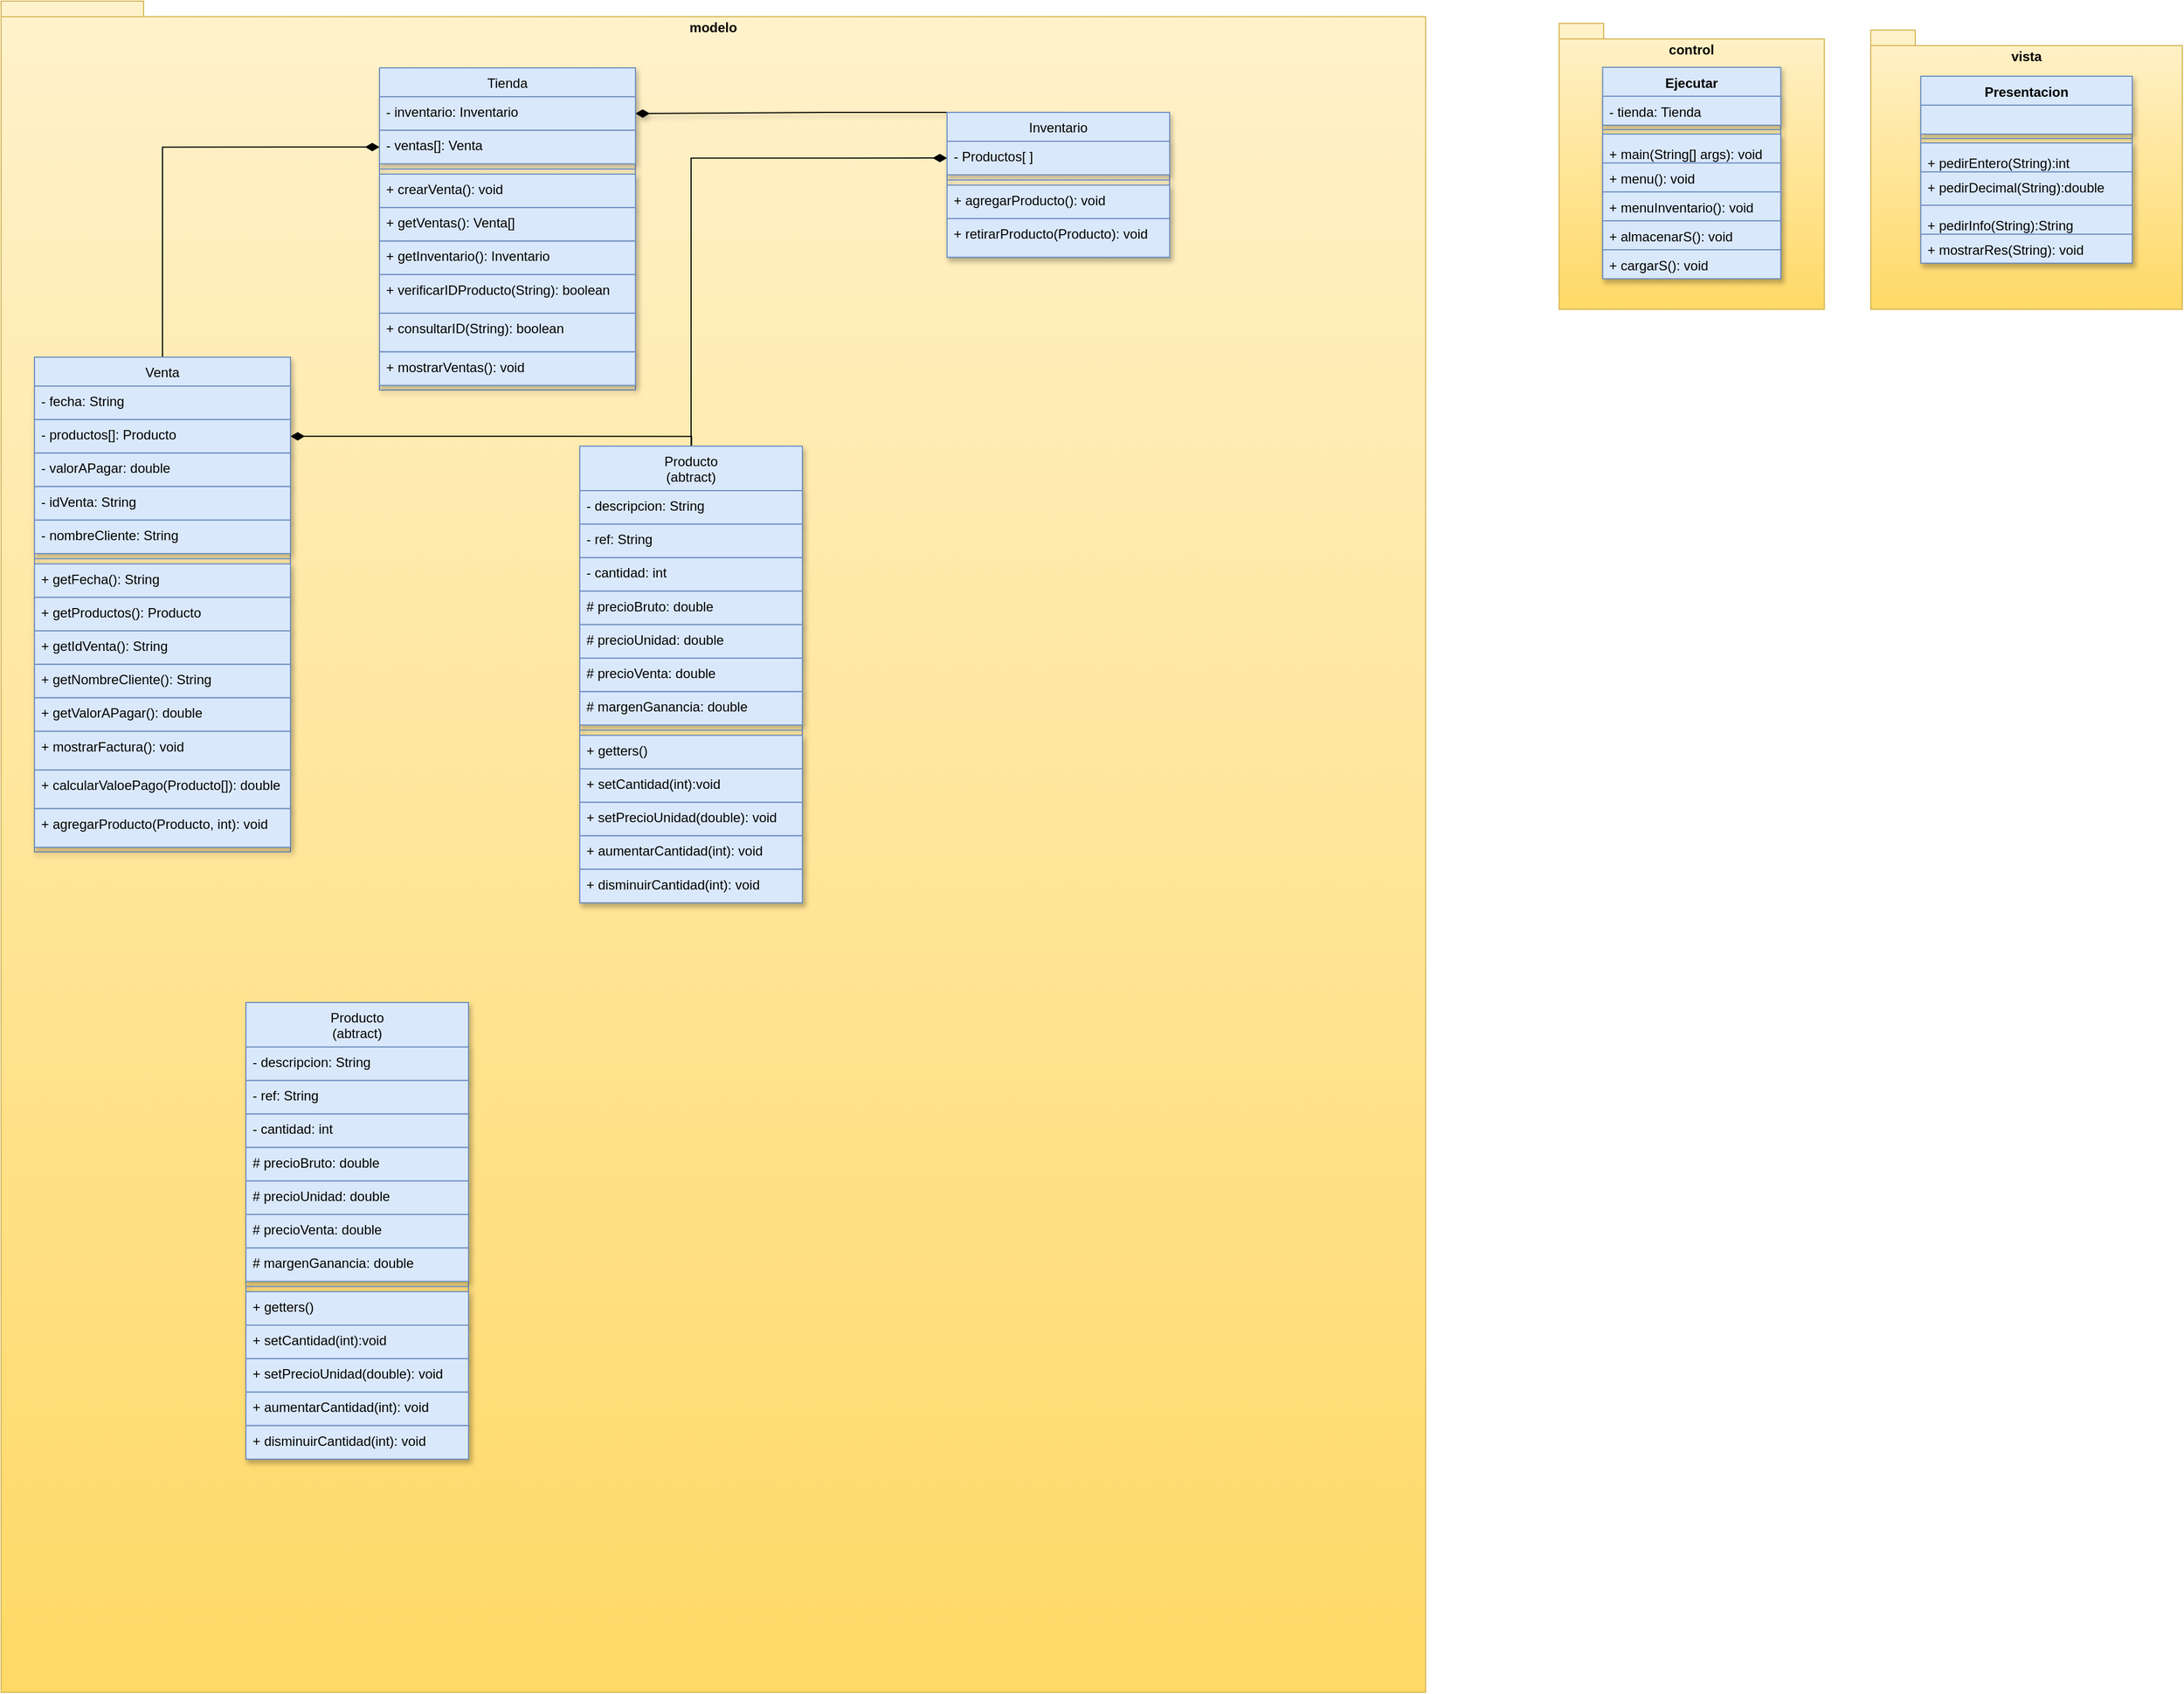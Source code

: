 <mxfile version="24.6.5" type="github">
  <diagram id="C5RBs43oDa-KdzZeNtuy" name="Page-1">
    <mxGraphModel dx="3120" dy="1797" grid="1" gridSize="10" guides="1" tooltips="1" connect="1" arrows="1" fold="1" page="1" pageScale="1" pageWidth="2500" pageHeight="2000" math="0" shadow="0">
      <root>
        <mxCell id="WIyWlLk6GJQsqaUBKTNV-0" />
        <mxCell id="WIyWlLk6GJQsqaUBKTNV-1" parent="WIyWlLk6GJQsqaUBKTNV-0" />
        <mxCell id="WGDG4yLG030Fb3tetFvK-18" value="" style="group" vertex="1" connectable="0" parent="WIyWlLk6GJQsqaUBKTNV-1">
          <mxGeometry x="1840" y="106" width="280" height="251" as="geometry" />
        </mxCell>
        <mxCell id="WGDG4yLG030Fb3tetFvK-9" value="vista" style="shape=folder;fontStyle=1;spacingTop=10;tabWidth=40;tabHeight=14;tabPosition=left;html=1;whiteSpace=wrap;verticalAlign=top;fillColor=#fff2cc;strokeColor=#d6b656;gradientColor=#ffd966;movable=1;resizable=1;rotatable=1;deletable=1;editable=1;locked=0;connectable=1;container=0;" vertex="1" parent="WGDG4yLG030Fb3tetFvK-18">
          <mxGeometry width="280" height="251" as="geometry" />
        </mxCell>
        <mxCell id="WGDG4yLG030Fb3tetFvK-10" value="Presentacion" style="swimlane;fontStyle=1;align=center;verticalAlign=top;childLayout=stackLayout;horizontal=1;startSize=26;horizontalStack=0;resizeParent=1;resizeParentMax=0;resizeLast=0;collapsible=1;marginBottom=0;whiteSpace=wrap;html=1;fillColor=#dae8fc;strokeColor=#6c8ebf;shadow=1;" vertex="1" parent="WGDG4yLG030Fb3tetFvK-18">
          <mxGeometry x="45" y="41.5" width="190" height="168" as="geometry" />
        </mxCell>
        <mxCell id="WGDG4yLG030Fb3tetFvK-11" value="" style="text;strokeColor=#6c8ebf;fillColor=#dae8fc;align=left;verticalAlign=top;spacingLeft=4;spacingRight=4;overflow=hidden;rotatable=0;points=[[0,0.5],[1,0.5]];portConstraint=eastwest;whiteSpace=wrap;html=1;shadow=1;" vertex="1" parent="WGDG4yLG030Fb3tetFvK-10">
          <mxGeometry y="26" width="190" height="26" as="geometry" />
        </mxCell>
        <mxCell id="WGDG4yLG030Fb3tetFvK-12" value="" style="line;strokeWidth=1;fillColor=none;align=left;verticalAlign=middle;spacingTop=-1;spacingLeft=3;spacingRight=3;rotatable=0;labelPosition=right;points=[];portConstraint=eastwest;strokeColor=inherit;shadow=1;" vertex="1" parent="WGDG4yLG030Fb3tetFvK-10">
          <mxGeometry y="52" width="190" height="8" as="geometry" />
        </mxCell>
        <mxCell id="WGDG4yLG030Fb3tetFvK-13" value="&lt;p style=&quot;margin:0px;margin-top:4px;text-align:center;&quot;&gt;+ pedirEntero(String):int&lt;/p&gt;" style="text;strokeColor=#6c8ebf;fillColor=#dae8fc;align=left;verticalAlign=top;spacingLeft=4;spacingRight=4;overflow=hidden;rotatable=0;points=[[0,0.5],[1,0.5]];portConstraint=eastwest;whiteSpace=wrap;html=1;shadow=1;" vertex="1" parent="WGDG4yLG030Fb3tetFvK-10">
          <mxGeometry y="60" width="190" height="26" as="geometry" />
        </mxCell>
        <mxCell id="WGDG4yLG030Fb3tetFvK-14" value="+ pedirDecimal(String):double" style="text;strokeColor=#6c8ebf;fillColor=#dae8fc;align=left;verticalAlign=top;spacingLeft=4;spacingRight=4;overflow=hidden;rotatable=0;points=[[0,0.5],[1,0.5]];portConstraint=eastwest;whiteSpace=wrap;html=1;shadow=1;" vertex="1" parent="WGDG4yLG030Fb3tetFvK-10">
          <mxGeometry y="86" width="190" height="30" as="geometry" />
        </mxCell>
        <mxCell id="WGDG4yLG030Fb3tetFvK-15" value="&lt;p style=&quot;margin:0px;margin-top:4px;text-align:center;&quot;&gt;+ pedirInfo(String):String&lt;/p&gt;" style="text;strokeColor=#6c8ebf;fillColor=#dae8fc;align=left;verticalAlign=top;spacingLeft=4;spacingRight=4;overflow=hidden;rotatable=0;points=[[0,0.5],[1,0.5]];portConstraint=eastwest;whiteSpace=wrap;html=1;shadow=1;" vertex="1" parent="WGDG4yLG030Fb3tetFvK-10">
          <mxGeometry y="116" width="190" height="26" as="geometry" />
        </mxCell>
        <mxCell id="WGDG4yLG030Fb3tetFvK-16" value="+ mostrarRes(String): void" style="text;strokeColor=#6c8ebf;fillColor=#dae8fc;align=left;verticalAlign=top;spacingLeft=4;spacingRight=4;overflow=hidden;rotatable=0;points=[[0,0.5],[1,0.5]];portConstraint=eastwest;whiteSpace=wrap;html=1;shadow=1;" vertex="1" parent="WGDG4yLG030Fb3tetFvK-10">
          <mxGeometry y="142" width="190" height="26" as="geometry" />
        </mxCell>
        <mxCell id="WGDG4yLG030Fb3tetFvK-19" value="" style="group" vertex="1" connectable="0" parent="WIyWlLk6GJQsqaUBKTNV-1">
          <mxGeometry x="1560" y="100" width="238.33" height="257" as="geometry" />
        </mxCell>
        <mxCell id="USd-PHnsbG8HfeeTixf_-40" value="control" style="shape=folder;fontStyle=1;spacingTop=10;tabWidth=40;tabHeight=14;tabPosition=left;html=1;whiteSpace=wrap;verticalAlign=top;fillColor=#fff2cc;strokeColor=#d6b656;gradientColor=#ffd966;movable=1;resizable=1;rotatable=1;deletable=1;editable=1;locked=0;connectable=1;container=0;" parent="WGDG4yLG030Fb3tetFvK-19" vertex="1">
          <mxGeometry width="238.33" height="257" as="geometry" />
        </mxCell>
        <mxCell id="WGDG4yLG030Fb3tetFvK-1" value="&lt;b&gt;Ejecutar&lt;/b&gt;" style="swimlane;fontStyle=1;align=center;verticalAlign=top;childLayout=stackLayout;horizontal=1;startSize=26;horizontalStack=0;resizeParent=1;resizeParentMax=0;resizeLast=0;collapsible=1;marginBottom=0;whiteSpace=wrap;html=1;fillColor=#dae8fc;strokeColor=#6c8ebf;shadow=1;" vertex="1" parent="WGDG4yLG030Fb3tetFvK-19">
          <mxGeometry x="39.16" y="39.5" width="160" height="190" as="geometry" />
        </mxCell>
        <mxCell id="WGDG4yLG030Fb3tetFvK-2" value="- tienda: Tienda" style="text;strokeColor=#6c8ebf;fillColor=#dae8fc;align=left;verticalAlign=top;spacingLeft=4;spacingRight=4;overflow=hidden;rotatable=0;points=[[0,0.5],[1,0.5]];portConstraint=eastwest;whiteSpace=wrap;html=1;shadow=1;" vertex="1" parent="WGDG4yLG030Fb3tetFvK-1">
          <mxGeometry y="26" width="160" height="26" as="geometry" />
        </mxCell>
        <mxCell id="WGDG4yLG030Fb3tetFvK-3" value="" style="line;strokeWidth=1;fillColor=none;align=left;verticalAlign=middle;spacingTop=-1;spacingLeft=3;spacingRight=3;rotatable=0;labelPosition=right;points=[];portConstraint=eastwest;strokeColor=inherit;shadow=1;" vertex="1" parent="WGDG4yLG030Fb3tetFvK-1">
          <mxGeometry y="52" width="160" height="8" as="geometry" />
        </mxCell>
        <mxCell id="WGDG4yLG030Fb3tetFvK-4" value="&lt;p style=&quot;margin:0px;margin-top:4px;text-align:center;&quot;&gt;+ main(String[] args): void&lt;/p&gt;&lt;div&gt;&lt;br&gt;&lt;br&gt;&lt;/div&gt;" style="text;strokeColor=#6c8ebf;fillColor=#dae8fc;align=left;verticalAlign=top;spacingLeft=4;spacingRight=4;overflow=hidden;rotatable=0;points=[[0,0.5],[1,0.5]];portConstraint=eastwest;whiteSpace=wrap;html=1;shadow=1;" vertex="1" parent="WGDG4yLG030Fb3tetFvK-1">
          <mxGeometry y="60" width="160" height="26" as="geometry" />
        </mxCell>
        <mxCell id="WGDG4yLG030Fb3tetFvK-5" value="+ menu(): void" style="text;strokeColor=#6c8ebf;fillColor=#dae8fc;align=left;verticalAlign=top;spacingLeft=4;spacingRight=4;overflow=hidden;rotatable=0;points=[[0,0.5],[1,0.5]];portConstraint=eastwest;whiteSpace=wrap;html=1;shadow=1;" vertex="1" parent="WGDG4yLG030Fb3tetFvK-1">
          <mxGeometry y="86" width="160" height="26" as="geometry" />
        </mxCell>
        <mxCell id="WGDG4yLG030Fb3tetFvK-6" value="+ menuInventario(): void" style="text;strokeColor=#6c8ebf;fillColor=#dae8fc;align=left;verticalAlign=top;spacingLeft=4;spacingRight=4;overflow=hidden;rotatable=0;points=[[0,0.5],[1,0.5]];portConstraint=eastwest;whiteSpace=wrap;html=1;shadow=1;" vertex="1" parent="WGDG4yLG030Fb3tetFvK-1">
          <mxGeometry y="112" width="160" height="26" as="geometry" />
        </mxCell>
        <mxCell id="WGDG4yLG030Fb3tetFvK-7" value="+ almacenarS(): void" style="text;strokeColor=#6c8ebf;fillColor=#dae8fc;align=left;verticalAlign=top;spacingLeft=4;spacingRight=4;overflow=hidden;rotatable=0;points=[[0,0.5],[1,0.5]];portConstraint=eastwest;whiteSpace=wrap;html=1;shadow=1;" vertex="1" parent="WGDG4yLG030Fb3tetFvK-1">
          <mxGeometry y="138" width="160" height="26" as="geometry" />
        </mxCell>
        <mxCell id="WGDG4yLG030Fb3tetFvK-8" value="+ cargarS(): void" style="text;strokeColor=#6c8ebf;fillColor=#dae8fc;align=left;verticalAlign=top;spacingLeft=4;spacingRight=4;overflow=hidden;rotatable=0;points=[[0,0.5],[1,0.5]];portConstraint=eastwest;whiteSpace=wrap;html=1;shadow=1;" vertex="1" parent="WGDG4yLG030Fb3tetFvK-1">
          <mxGeometry y="164" width="160" height="26" as="geometry" />
        </mxCell>
        <mxCell id="USd-PHnsbG8HfeeTixf_-0" value="modelo" style="shape=folder;fontStyle=1;spacingTop=10;tabWidth=40;tabHeight=14;tabPosition=left;html=1;whiteSpace=wrap;verticalAlign=top;fillColor=#fff2cc;strokeColor=#d6b656;gradientColor=#ffd966;movable=1;resizable=1;rotatable=1;deletable=1;editable=1;locked=0;connectable=1;container=0;" parent="WIyWlLk6GJQsqaUBKTNV-1" vertex="1">
          <mxGeometry x="160" y="80" width="1280" height="1520" as="geometry" />
        </mxCell>
        <mxCell id="WGDG4yLG030Fb3tetFvK-47" style="edgeStyle=orthogonalEdgeStyle;rounded=0;orthogonalLoop=1;jettySize=auto;html=1;entryX=0;entryY=0.5;entryDx=0;entryDy=0;fontFamily=Helvetica;fontSize=12;fontColor=default;fontStyle=1;resizable=1;endArrow=diamondThin;endFill=1;endSize=10;" edge="1" parent="WIyWlLk6GJQsqaUBKTNV-1" source="zkfFHV4jXpPFQw0GAbJ--13" target="zkfFHV4jXpPFQw0GAbJ--7">
          <mxGeometry relative="1" as="geometry" />
        </mxCell>
        <mxCell id="WGDG4yLG030Fb3tetFvK-48" style="edgeStyle=orthogonalEdgeStyle;rounded=0;orthogonalLoop=1;jettySize=auto;html=1;entryX=1;entryY=0.5;entryDx=0;entryDy=0;fontFamily=Helvetica;fontSize=12;fontColor=default;fontStyle=1;resizable=1;endArrow=diamondThin;endFill=1;endSize=10;" edge="1" parent="WIyWlLk6GJQsqaUBKTNV-1" target="WGDG4yLG030Fb3tetFvK-35">
          <mxGeometry relative="1" as="geometry">
            <mxPoint x="780.048" y="519.21" as="sourcePoint" />
            <mxPoint x="440" y="399.998" as="targetPoint" />
          </mxGeometry>
        </mxCell>
        <mxCell id="USd-PHnsbG8HfeeTixf_-45" value="" style="endArrow=diamondThin;endFill=1;endSize=10;html=1;rounded=0;fontFamily=Helvetica;fontSize=12;fontColor=default;fontStyle=2;entryX=1;entryY=0.5;entryDx=0;entryDy=0;entryPerimeter=0;shadow=1;exitX=0.5;exitY=0;exitDx=0;exitDy=0;" parent="WIyWlLk6GJQsqaUBKTNV-1" source="zkfFHV4jXpPFQw0GAbJ--6" target="zkfFHV4jXpPFQw0GAbJ--18" edge="1">
          <mxGeometry width="160" relative="1" as="geometry">
            <mxPoint x="690" y="452.63" as="sourcePoint" />
            <mxPoint x="850" y="452.63" as="targetPoint" />
            <Array as="points">
              <mxPoint x="900" y="180" />
            </Array>
          </mxGeometry>
        </mxCell>
        <mxCell id="WGDG4yLG030Fb3tetFvK-46" style="edgeStyle=orthogonalEdgeStyle;rounded=0;orthogonalLoop=1;jettySize=auto;html=1;entryX=0;entryY=0.5;entryDx=0;entryDy=0;fontFamily=Helvetica;fontSize=12;fontColor=default;fontStyle=1;resizable=1;endArrow=diamondThin;endFill=1;endSize=10;" edge="1" parent="WIyWlLk6GJQsqaUBKTNV-1" source="WGDG4yLG030Fb3tetFvK-25" target="WGDG4yLG030Fb3tetFvK-21">
          <mxGeometry relative="1" as="geometry" />
        </mxCell>
        <mxCell id="WGDG4yLG030Fb3tetFvK-58" value="" style="group" vertex="1" connectable="0" parent="WIyWlLk6GJQsqaUBKTNV-1">
          <mxGeometry x="680" y="480" width="200" height="380.421" as="geometry" />
        </mxCell>
        <mxCell id="zkfFHV4jXpPFQw0GAbJ--13" value="Producto&#xa;(abtract)&#xa;" style="swimlane;fontStyle=0;align=center;verticalAlign=top;childLayout=stackLayout;horizontal=1;startSize=40;horizontalStack=0;resizeParent=1;resizeLast=0;collapsible=1;marginBottom=0;rounded=0;shadow=1;strokeWidth=1;fillColor=#dae8fc;strokeColor=#6c8ebf;container=0;" parent="WGDG4yLG030Fb3tetFvK-58" vertex="1">
          <mxGeometry width="200" height="410.421" as="geometry">
            <mxRectangle x="340" y="380" width="170" height="26" as="alternateBounds" />
          </mxGeometry>
        </mxCell>
        <mxCell id="zkfFHV4jXpPFQw0GAbJ--14" value="- descripcion: String" style="text;align=left;verticalAlign=top;spacingLeft=4;spacingRight=4;overflow=hidden;rotatable=0;points=[[0,0.5],[1,0.5]];portConstraint=eastwest;fillColor=#dae8fc;strokeColor=#6c8ebf;shadow=1;container=0;" parent="zkfFHV4jXpPFQw0GAbJ--13" vertex="1">
          <mxGeometry y="40" width="200" height="30.105" as="geometry" />
        </mxCell>
        <mxCell id="USd-PHnsbG8HfeeTixf_-46" value="- ref: String" style="text;align=left;verticalAlign=top;spacingLeft=4;spacingRight=4;overflow=hidden;rotatable=0;points=[[0,0.5],[1,0.5]];portConstraint=eastwest;fillColor=#dae8fc;strokeColor=#6c8ebf;shadow=1;container=0;" parent="zkfFHV4jXpPFQw0GAbJ--13" vertex="1">
          <mxGeometry y="70.105" width="200" height="30.105" as="geometry" />
        </mxCell>
        <mxCell id="WGDG4yLG030Fb3tetFvK-56" value="- cantidad: int" style="text;align=left;verticalAlign=top;spacingLeft=4;spacingRight=4;overflow=hidden;rotatable=0;points=[[0,0.5],[1,0.5]];portConstraint=eastwest;fillColor=#dae8fc;strokeColor=#6c8ebf;shadow=1;container=0;" vertex="1" parent="zkfFHV4jXpPFQw0GAbJ--13">
          <mxGeometry y="100.211" width="200" height="30.105" as="geometry" />
        </mxCell>
        <mxCell id="USd-PHnsbG8HfeeTixf_-80" value="# precioBruto: double" style="text;align=left;verticalAlign=top;spacingLeft=4;spacingRight=4;overflow=hidden;rotatable=0;points=[[0,0.5],[1,0.5]];portConstraint=eastwest;fillColor=#dae8fc;strokeColor=#6c8ebf;shadow=1;container=0;" parent="zkfFHV4jXpPFQw0GAbJ--13" vertex="1">
          <mxGeometry y="130.316" width="200" height="30.105" as="geometry" />
        </mxCell>
        <mxCell id="USd-PHnsbG8HfeeTixf_-47" value="# precioUnidad: double" style="text;align=left;verticalAlign=top;spacingLeft=4;spacingRight=4;overflow=hidden;rotatable=0;points=[[0,0.5],[1,0.5]];portConstraint=eastwest;fillColor=#dae8fc;strokeColor=#6c8ebf;shadow=1;container=0;" parent="zkfFHV4jXpPFQw0GAbJ--13" vertex="1">
          <mxGeometry y="160.421" width="200" height="30.105" as="geometry" />
        </mxCell>
        <mxCell id="WGDG4yLG030Fb3tetFvK-52" value="# precioVenta: double" style="text;align=left;verticalAlign=top;spacingLeft=4;spacingRight=4;overflow=hidden;rotatable=0;points=[[0,0.5],[1,0.5]];portConstraint=eastwest;fillColor=#dae8fc;strokeColor=#6c8ebf;shadow=1;container=0;" vertex="1" parent="zkfFHV4jXpPFQw0GAbJ--13">
          <mxGeometry y="190.526" width="200" height="30.105" as="geometry" />
        </mxCell>
        <mxCell id="WGDG4yLG030Fb3tetFvK-54" value="# margenGanancia: double" style="text;align=left;verticalAlign=top;spacingLeft=4;spacingRight=4;overflow=hidden;rotatable=0;points=[[0,0.5],[1,0.5]];portConstraint=eastwest;fillColor=#dae8fc;strokeColor=#6c8ebf;shadow=1;container=0;" vertex="1" parent="zkfFHV4jXpPFQw0GAbJ--13">
          <mxGeometry y="220.632" width="200" height="30" as="geometry" />
        </mxCell>
        <mxCell id="zkfFHV4jXpPFQw0GAbJ--15" value="" style="line;html=1;strokeWidth=1;align=left;verticalAlign=middle;spacingTop=-1;spacingLeft=3;spacingRight=3;rotatable=0;labelPosition=right;points=[];portConstraint=eastwest;fillColor=#dae8fc;strokeColor=#6c8ebf;shadow=1;container=0;" parent="zkfFHV4jXpPFQw0GAbJ--13" vertex="1">
          <mxGeometry y="250.632" width="200" height="9.263" as="geometry" />
        </mxCell>
        <mxCell id="USd-PHnsbG8HfeeTixf_-79" value="+ getters()" style="text;align=left;verticalAlign=top;spacingLeft=4;spacingRight=4;overflow=hidden;rotatable=0;points=[[0,0.5],[1,0.5]];portConstraint=eastwest;fillColor=#dae8fc;strokeColor=#6c8ebf;shadow=1;container=0;" parent="zkfFHV4jXpPFQw0GAbJ--13" vertex="1">
          <mxGeometry y="259.895" width="200" height="30.105" as="geometry" />
        </mxCell>
        <mxCell id="WGDG4yLG030Fb3tetFvK-51" value="+ setCantidad(int):void" style="text;align=left;verticalAlign=top;spacingLeft=4;spacingRight=4;overflow=hidden;rotatable=0;points=[[0,0.5],[1,0.5]];portConstraint=eastwest;fillColor=#dae8fc;strokeColor=#6c8ebf;shadow=1;container=0;" vertex="1" parent="zkfFHV4jXpPFQw0GAbJ--13">
          <mxGeometry y="290" width="200" height="30.105" as="geometry" />
        </mxCell>
        <mxCell id="WGDG4yLG030Fb3tetFvK-53" value="+ setPrecioUnidad(double): void" style="text;align=left;verticalAlign=top;spacingLeft=4;spacingRight=4;overflow=hidden;rotatable=0;points=[[0,0.5],[1,0.5]];portConstraint=eastwest;fillColor=#dae8fc;strokeColor=#6c8ebf;shadow=1;container=0;" vertex="1" parent="zkfFHV4jXpPFQw0GAbJ--13">
          <mxGeometry y="320.105" width="200" height="30.105" as="geometry" />
        </mxCell>
        <mxCell id="WGDG4yLG030Fb3tetFvK-55" value="+ aumentarCantidad(int): void" style="text;align=left;verticalAlign=top;spacingLeft=4;spacingRight=4;overflow=hidden;rotatable=0;points=[[0,0.5],[1,0.5]];portConstraint=eastwest;fillColor=#dae8fc;strokeColor=#6c8ebf;shadow=1;container=0;" vertex="1" parent="zkfFHV4jXpPFQw0GAbJ--13">
          <mxGeometry y="350.211" width="200" height="30.105" as="geometry" />
        </mxCell>
        <mxCell id="WGDG4yLG030Fb3tetFvK-76" value="+ disminuirCantidad(int): void" style="text;align=left;verticalAlign=top;spacingLeft=4;spacingRight=4;overflow=hidden;rotatable=0;points=[[0,0.5],[1,0.5]];portConstraint=eastwest;fillColor=#dae8fc;strokeColor=#6c8ebf;shadow=1;container=0;" vertex="1" parent="zkfFHV4jXpPFQw0GAbJ--13">
          <mxGeometry y="380.316" width="200" height="30.105" as="geometry" />
        </mxCell>
        <mxCell id="WGDG4yLG030Fb3tetFvK-59" value="" style="group" vertex="1" connectable="0" parent="WIyWlLk6GJQsqaUBKTNV-1">
          <mxGeometry x="1010" y="180" width="200" height="130.211" as="geometry" />
        </mxCell>
        <mxCell id="zkfFHV4jXpPFQw0GAbJ--6" value="Inventario" style="swimlane;fontStyle=0;align=center;verticalAlign=top;childLayout=stackLayout;horizontal=1;startSize=26;horizontalStack=0;resizeParent=1;resizeLast=0;collapsible=1;marginBottom=0;rounded=0;shadow=1;strokeWidth=1;fillColor=#dae8fc;strokeColor=#6c8ebf;container=0;" parent="WGDG4yLG030Fb3tetFvK-59" vertex="1">
          <mxGeometry width="200" height="130.211" as="geometry">
            <mxRectangle x="130" y="380" width="160" height="26" as="alternateBounds" />
          </mxGeometry>
        </mxCell>
        <mxCell id="zkfFHV4jXpPFQw0GAbJ--7" value="- Productos[ ]" style="text;align=left;verticalAlign=top;spacingLeft=4;spacingRight=4;overflow=hidden;rotatable=0;points=[[0,0.5],[1,0.5]];portConstraint=eastwest;fillColor=#dae8fc;strokeColor=#6c8ebf;shadow=1;container=0;" parent="WGDG4yLG030Fb3tetFvK-59" vertex="1">
          <mxGeometry y="26" width="200" height="30.105" as="geometry" />
        </mxCell>
        <mxCell id="zkfFHV4jXpPFQw0GAbJ--9" value="" style="line;html=1;strokeWidth=1;align=left;verticalAlign=middle;spacingTop=-1;spacingLeft=3;spacingRight=3;rotatable=0;labelPosition=right;points=[];portConstraint=eastwest;fillColor=#dae8fc;strokeColor=#6c8ebf;shadow=1;container=0;" parent="WGDG4yLG030Fb3tetFvK-59" vertex="1">
          <mxGeometry y="56.105" width="200" height="9.263" as="geometry" />
        </mxCell>
        <mxCell id="zkfFHV4jXpPFQw0GAbJ--10" value="+ agregarProducto(): void" style="text;align=left;verticalAlign=top;spacingLeft=4;spacingRight=4;overflow=hidden;rotatable=0;points=[[0,0.5],[1,0.5]];portConstraint=eastwest;fontStyle=0;fillColor=#dae8fc;strokeColor=#6c8ebf;shadow=1;container=0;" parent="WGDG4yLG030Fb3tetFvK-59" vertex="1">
          <mxGeometry y="65.368" width="200" height="30.105" as="geometry" />
        </mxCell>
        <mxCell id="zkfFHV4jXpPFQw0GAbJ--11" value="+ retirarProducto(Producto): void" style="text;align=left;verticalAlign=top;spacingLeft=4;spacingRight=4;overflow=hidden;rotatable=0;points=[[0,0.5],[1,0.5]];portConstraint=eastwest;fillColor=#dae8fc;strokeColor=#6c8ebf;shadow=1;container=0;" parent="WGDG4yLG030Fb3tetFvK-59" vertex="1">
          <mxGeometry y="95.474" width="200" height="34.737" as="geometry" />
        </mxCell>
        <mxCell id="WGDG4yLG030Fb3tetFvK-60" value="" style="group" vertex="1" connectable="0" parent="WIyWlLk6GJQsqaUBKTNV-1">
          <mxGeometry x="500" y="140" width="230" height="289" as="geometry" />
        </mxCell>
        <mxCell id="zkfFHV4jXpPFQw0GAbJ--17" value="Tienda" style="swimlane;fontStyle=0;align=center;verticalAlign=top;childLayout=stackLayout;horizontal=1;startSize=26;horizontalStack=0;resizeParent=1;resizeLast=0;collapsible=1;marginBottom=0;rounded=0;shadow=1;strokeWidth=1;fillColor=#dae8fc;strokeColor=#6c8ebf;movable=1;resizable=1;rotatable=1;deletable=1;editable=1;locked=0;connectable=1;container=0;" parent="WGDG4yLG030Fb3tetFvK-60" vertex="1">
          <mxGeometry width="230" height="289.474" as="geometry">
            <mxRectangle x="550" y="140" width="160" height="26" as="alternateBounds" />
          </mxGeometry>
        </mxCell>
        <mxCell id="zkfFHV4jXpPFQw0GAbJ--18" value="- inventario: Inventario" style="text;align=left;verticalAlign=top;spacingLeft=4;spacingRight=4;overflow=hidden;rotatable=0;points=[[0,0.5],[1,0.5]];portConstraint=eastwest;fillColor=#dae8fc;strokeColor=#6c8ebf;shadow=1;container=0;" parent="zkfFHV4jXpPFQw0GAbJ--17" vertex="1">
          <mxGeometry y="26" width="230" height="30.105" as="geometry" />
        </mxCell>
        <mxCell id="WGDG4yLG030Fb3tetFvK-21" value="- ventas[]: Venta" style="text;align=left;verticalAlign=top;spacingLeft=4;spacingRight=4;overflow=hidden;rotatable=0;points=[[0,0.5],[1,0.5]];portConstraint=eastwest;fillColor=#dae8fc;strokeColor=#6c8ebf;shadow=1;container=0;" vertex="1" parent="zkfFHV4jXpPFQw0GAbJ--17">
          <mxGeometry y="56.105" width="230" height="30.105" as="geometry" />
        </mxCell>
        <mxCell id="zkfFHV4jXpPFQw0GAbJ--23" value="" style="line;html=1;strokeWidth=1;align=left;verticalAlign=middle;spacingTop=-1;spacingLeft=3;spacingRight=3;rotatable=0;labelPosition=right;points=[];portConstraint=eastwest;fillColor=#dae8fc;strokeColor=#6c8ebf;shadow=1;container=0;" parent="zkfFHV4jXpPFQw0GAbJ--17" vertex="1">
          <mxGeometry y="86.211" width="230" height="9.263" as="geometry" />
        </mxCell>
        <mxCell id="WGDG4yLG030Fb3tetFvK-20" value="+ crearVenta(): void" style="text;align=left;verticalAlign=top;spacingLeft=4;spacingRight=4;overflow=hidden;rotatable=0;points=[[0,0.5],[1,0.5]];portConstraint=eastwest;fillColor=#dae8fc;strokeColor=#6c8ebf;shadow=1;container=0;" vertex="1" parent="zkfFHV4jXpPFQw0GAbJ--17">
          <mxGeometry y="95.474" width="230" height="30.105" as="geometry" />
        </mxCell>
        <mxCell id="zkfFHV4jXpPFQw0GAbJ--25" value="+ getVentas(): Venta[]" style="text;align=left;verticalAlign=top;spacingLeft=4;spacingRight=4;overflow=hidden;rotatable=0;points=[[0,0.5],[1,0.5]];portConstraint=eastwest;fillColor=#dae8fc;strokeColor=#6c8ebf;shadow=1;container=0;" parent="zkfFHV4jXpPFQw0GAbJ--17" vertex="1">
          <mxGeometry y="125.579" width="230" height="30.105" as="geometry" />
        </mxCell>
        <mxCell id="zkfFHV4jXpPFQw0GAbJ--24" value="+ getInventario(): Inventario" style="text;align=left;verticalAlign=top;spacingLeft=4;spacingRight=4;overflow=hidden;rotatable=0;points=[[0,0.5],[1,0.5]];portConstraint=eastwest;fillColor=#dae8fc;strokeColor=#6c8ebf;shadow=1;container=0;" parent="zkfFHV4jXpPFQw0GAbJ--17" vertex="1">
          <mxGeometry y="155.684" width="230" height="30.105" as="geometry" />
        </mxCell>
        <mxCell id="WGDG4yLG030Fb3tetFvK-24" value="+ verificarIDProducto(String): boolean" style="text;align=left;verticalAlign=top;spacingLeft=4;spacingRight=4;overflow=hidden;rotatable=0;points=[[0,0.5],[1,0.5]];portConstraint=eastwest;fillColor=#dae8fc;strokeColor=#6c8ebf;shadow=1;container=0;" vertex="1" parent="zkfFHV4jXpPFQw0GAbJ--17">
          <mxGeometry y="185.789" width="230" height="34.737" as="geometry" />
        </mxCell>
        <mxCell id="WGDG4yLG030Fb3tetFvK-23" value="+ consultarID(String): boolean" style="text;align=left;verticalAlign=top;spacingLeft=4;spacingRight=4;overflow=hidden;rotatable=0;points=[[0,0.5],[1,0.5]];portConstraint=eastwest;fillColor=#dae8fc;strokeColor=#6c8ebf;shadow=1;container=0;" vertex="1" parent="zkfFHV4jXpPFQw0GAbJ--17">
          <mxGeometry y="220.526" width="230" height="34.737" as="geometry" />
        </mxCell>
        <mxCell id="WGDG4yLG030Fb3tetFvK-22" value="+ mostrarVentas(): void" style="text;align=left;verticalAlign=top;spacingLeft=4;spacingRight=4;overflow=hidden;rotatable=0;points=[[0,0.5],[1,0.5]];portConstraint=eastwest;fillColor=#dae8fc;strokeColor=#6c8ebf;shadow=1;container=0;" vertex="1" parent="zkfFHV4jXpPFQw0GAbJ--17">
          <mxGeometry y="255.263" width="230" height="30.105" as="geometry" />
        </mxCell>
        <mxCell id="WGDG4yLG030Fb3tetFvK-61" value="" style="group" vertex="1" connectable="0" parent="WIyWlLk6GJQsqaUBKTNV-1">
          <mxGeometry x="190" y="400" width="230" height="445" as="geometry" />
        </mxCell>
        <mxCell id="WGDG4yLG030Fb3tetFvK-25" value="Venta" style="swimlane;fontStyle=0;align=center;verticalAlign=top;childLayout=stackLayout;horizontal=1;startSize=26;horizontalStack=0;resizeParent=1;resizeLast=0;collapsible=1;marginBottom=0;rounded=0;shadow=1;strokeWidth=1;fillColor=#dae8fc;strokeColor=#6c8ebf;container=0;" vertex="1" parent="WGDG4yLG030Fb3tetFvK-61">
          <mxGeometry width="230" height="444.632" as="geometry">
            <mxRectangle x="130" y="380" width="160" height="26" as="alternateBounds" />
          </mxGeometry>
        </mxCell>
        <mxCell id="WGDG4yLG030Fb3tetFvK-26" value="- fecha: String" style="text;align=left;verticalAlign=top;spacingLeft=4;spacingRight=4;overflow=hidden;rotatable=0;points=[[0,0.5],[1,0.5]];portConstraint=eastwest;fillColor=#dae8fc;strokeColor=#6c8ebf;shadow=1;container=0;" vertex="1" parent="WGDG4yLG030Fb3tetFvK-25">
          <mxGeometry y="26" width="230" height="30.105" as="geometry" />
        </mxCell>
        <mxCell id="WGDG4yLG030Fb3tetFvK-35" value="- productos[]: Producto" style="text;align=left;verticalAlign=top;spacingLeft=4;spacingRight=4;overflow=hidden;rotatable=0;points=[[0,0.5],[1,0.5]];portConstraint=eastwest;fillColor=#dae8fc;strokeColor=#6c8ebf;shadow=1;textShadow=0;container=0;" vertex="1" parent="WGDG4yLG030Fb3tetFvK-25">
          <mxGeometry y="56.105" width="230" height="30.105" as="geometry" />
        </mxCell>
        <mxCell id="WGDG4yLG030Fb3tetFvK-36" value="- valorAPagar: double" style="text;align=left;verticalAlign=top;spacingLeft=4;spacingRight=4;overflow=hidden;rotatable=0;points=[[0,0.5],[1,0.5]];portConstraint=eastwest;fillColor=#dae8fc;strokeColor=#6c8ebf;shadow=1;container=0;" vertex="1" parent="WGDG4yLG030Fb3tetFvK-25">
          <mxGeometry y="86.211" width="230" height="30.105" as="geometry" />
        </mxCell>
        <mxCell id="WGDG4yLG030Fb3tetFvK-37" value="- idVenta: String" style="text;align=left;verticalAlign=top;spacingLeft=4;spacingRight=4;overflow=hidden;rotatable=0;points=[[0,0.5],[1,0.5]];portConstraint=eastwest;fillColor=#dae8fc;strokeColor=#6c8ebf;shadow=1;container=0;" vertex="1" parent="WGDG4yLG030Fb3tetFvK-25">
          <mxGeometry y="116.316" width="230" height="30.105" as="geometry" />
        </mxCell>
        <mxCell id="WGDG4yLG030Fb3tetFvK-34" value="- nombreCliente: String" style="text;align=left;verticalAlign=top;spacingLeft=4;spacingRight=4;overflow=hidden;rotatable=0;points=[[0,0.5],[1,0.5]];portConstraint=eastwest;fillColor=#dae8fc;strokeColor=#6c8ebf;shadow=1;container=0;" vertex="1" parent="WGDG4yLG030Fb3tetFvK-25">
          <mxGeometry y="146.421" width="230" height="30.105" as="geometry" />
        </mxCell>
        <mxCell id="WGDG4yLG030Fb3tetFvK-27" value="" style="line;html=1;strokeWidth=1;align=left;verticalAlign=middle;spacingTop=-1;spacingLeft=3;spacingRight=3;rotatable=0;labelPosition=right;points=[];portConstraint=eastwest;fillColor=#dae8fc;strokeColor=#6c8ebf;shadow=1;container=0;" vertex="1" parent="WGDG4yLG030Fb3tetFvK-25">
          <mxGeometry y="176.526" width="230" height="9.263" as="geometry" />
        </mxCell>
        <mxCell id="WGDG4yLG030Fb3tetFvK-28" value="+ getFecha(): String" style="text;align=left;verticalAlign=top;spacingLeft=4;spacingRight=4;overflow=hidden;rotatable=0;points=[[0,0.5],[1,0.5]];portConstraint=eastwest;fontStyle=0;fillColor=#dae8fc;strokeColor=#6c8ebf;shadow=1;container=0;" vertex="1" parent="WGDG4yLG030Fb3tetFvK-25">
          <mxGeometry y="185.789" width="230" height="30.105" as="geometry" />
        </mxCell>
        <mxCell id="WGDG4yLG030Fb3tetFvK-40" value="+ getProductos(): Producto" style="text;align=left;verticalAlign=top;spacingLeft=4;spacingRight=4;overflow=hidden;rotatable=0;points=[[0,0.5],[1,0.5]];portConstraint=eastwest;fontStyle=0;fillColor=#dae8fc;strokeColor=#6c8ebf;shadow=1;container=0;" vertex="1" parent="WGDG4yLG030Fb3tetFvK-25">
          <mxGeometry y="215.895" width="230" height="30.105" as="geometry" />
        </mxCell>
        <mxCell id="WGDG4yLG030Fb3tetFvK-39" value="+ getIdVenta(): String" style="text;align=left;verticalAlign=top;spacingLeft=4;spacingRight=4;overflow=hidden;rotatable=0;points=[[0,0.5],[1,0.5]];portConstraint=eastwest;fontStyle=0;fillColor=#dae8fc;strokeColor=#6c8ebf;shadow=1;container=0;" vertex="1" parent="WGDG4yLG030Fb3tetFvK-25">
          <mxGeometry y="246.0" width="230" height="30.105" as="geometry" />
        </mxCell>
        <mxCell id="WGDG4yLG030Fb3tetFvK-38" value="+ getNombreCliente(): String" style="text;align=left;verticalAlign=top;spacingLeft=4;spacingRight=4;overflow=hidden;rotatable=0;points=[[0,0.5],[1,0.5]];portConstraint=eastwest;fontStyle=0;fillColor=#dae8fc;strokeColor=#6c8ebf;shadow=1;container=0;" vertex="1" parent="WGDG4yLG030Fb3tetFvK-25">
          <mxGeometry y="276.105" width="230" height="30.105" as="geometry" />
        </mxCell>
        <mxCell id="WGDG4yLG030Fb3tetFvK-41" value="+ getValorAPagar(): double" style="text;align=left;verticalAlign=top;spacingLeft=4;spacingRight=4;overflow=hidden;rotatable=0;points=[[0,0.5],[1,0.5]];portConstraint=eastwest;fontStyle=0;fillColor=#dae8fc;strokeColor=#6c8ebf;shadow=1;container=0;" vertex="1" parent="WGDG4yLG030Fb3tetFvK-25">
          <mxGeometry y="306.211" width="230" height="30.105" as="geometry" />
        </mxCell>
        <mxCell id="WGDG4yLG030Fb3tetFvK-45" value="+ mostrarFactura(): void" style="text;align=left;verticalAlign=top;spacingLeft=4;spacingRight=4;overflow=hidden;rotatable=0;points=[[0,0.5],[1,0.5]];portConstraint=eastwest;fontStyle=0;fillColor=#dae8fc;strokeColor=#6c8ebf;shadow=1;container=0;" vertex="1" parent="WGDG4yLG030Fb3tetFvK-25">
          <mxGeometry y="336.316" width="230" height="34.737" as="geometry" />
        </mxCell>
        <mxCell id="WGDG4yLG030Fb3tetFvK-44" value="+ calcularValoePago(Producto[]): double" style="text;align=left;verticalAlign=top;spacingLeft=4;spacingRight=4;overflow=hidden;rotatable=0;points=[[0,0.5],[1,0.5]];portConstraint=eastwest;fontStyle=0;fillColor=#dae8fc;strokeColor=#6c8ebf;shadow=1;container=0;" vertex="1" parent="WGDG4yLG030Fb3tetFvK-25">
          <mxGeometry y="371.053" width="230" height="34.737" as="geometry" />
        </mxCell>
        <mxCell id="WGDG4yLG030Fb3tetFvK-42" value="+ agregarProducto(Producto, int): void" style="text;align=left;verticalAlign=top;spacingLeft=4;spacingRight=4;overflow=hidden;rotatable=0;points=[[0,0.5],[1,0.5]];portConstraint=eastwest;fontStyle=0;fillColor=#dae8fc;strokeColor=#6c8ebf;shadow=1;container=0;" vertex="1" parent="WGDG4yLG030Fb3tetFvK-25">
          <mxGeometry y="405.789" width="230" height="34.737" as="geometry" />
        </mxCell>
        <mxCell id="WGDG4yLG030Fb3tetFvK-77" value="" style="group" vertex="1" connectable="0" parent="WIyWlLk6GJQsqaUBKTNV-1">
          <mxGeometry x="380" y="980" width="200" height="380.421" as="geometry" />
        </mxCell>
        <mxCell id="WGDG4yLG030Fb3tetFvK-78" value="Producto&#xa;(abtract)&#xa;" style="swimlane;fontStyle=0;align=center;verticalAlign=top;childLayout=stackLayout;horizontal=1;startSize=40;horizontalStack=0;resizeParent=1;resizeLast=0;collapsible=1;marginBottom=0;rounded=0;shadow=1;strokeWidth=1;fillColor=#dae8fc;strokeColor=#6c8ebf;container=0;" vertex="1" parent="WGDG4yLG030Fb3tetFvK-77">
          <mxGeometry width="200" height="410.421" as="geometry">
            <mxRectangle x="340" y="380" width="170" height="26" as="alternateBounds" />
          </mxGeometry>
        </mxCell>
        <mxCell id="WGDG4yLG030Fb3tetFvK-79" value="- descripcion: String" style="text;align=left;verticalAlign=top;spacingLeft=4;spacingRight=4;overflow=hidden;rotatable=0;points=[[0,0.5],[1,0.5]];portConstraint=eastwest;fillColor=#dae8fc;strokeColor=#6c8ebf;shadow=1;container=0;" vertex="1" parent="WGDG4yLG030Fb3tetFvK-78">
          <mxGeometry y="40" width="200" height="30.105" as="geometry" />
        </mxCell>
        <mxCell id="WGDG4yLG030Fb3tetFvK-80" value="- ref: String" style="text;align=left;verticalAlign=top;spacingLeft=4;spacingRight=4;overflow=hidden;rotatable=0;points=[[0,0.5],[1,0.5]];portConstraint=eastwest;fillColor=#dae8fc;strokeColor=#6c8ebf;shadow=1;container=0;" vertex="1" parent="WGDG4yLG030Fb3tetFvK-78">
          <mxGeometry y="70.105" width="200" height="30.105" as="geometry" />
        </mxCell>
        <mxCell id="WGDG4yLG030Fb3tetFvK-81" value="- cantidad: int" style="text;align=left;verticalAlign=top;spacingLeft=4;spacingRight=4;overflow=hidden;rotatable=0;points=[[0,0.5],[1,0.5]];portConstraint=eastwest;fillColor=#dae8fc;strokeColor=#6c8ebf;shadow=1;container=0;" vertex="1" parent="WGDG4yLG030Fb3tetFvK-78">
          <mxGeometry y="100.211" width="200" height="30.105" as="geometry" />
        </mxCell>
        <mxCell id="WGDG4yLG030Fb3tetFvK-82" value="# precioBruto: double" style="text;align=left;verticalAlign=top;spacingLeft=4;spacingRight=4;overflow=hidden;rotatable=0;points=[[0,0.5],[1,0.5]];portConstraint=eastwest;fillColor=#dae8fc;strokeColor=#6c8ebf;shadow=1;container=0;" vertex="1" parent="WGDG4yLG030Fb3tetFvK-78">
          <mxGeometry y="130.316" width="200" height="30.105" as="geometry" />
        </mxCell>
        <mxCell id="WGDG4yLG030Fb3tetFvK-83" value="# precioUnidad: double" style="text;align=left;verticalAlign=top;spacingLeft=4;spacingRight=4;overflow=hidden;rotatable=0;points=[[0,0.5],[1,0.5]];portConstraint=eastwest;fillColor=#dae8fc;strokeColor=#6c8ebf;shadow=1;container=0;" vertex="1" parent="WGDG4yLG030Fb3tetFvK-78">
          <mxGeometry y="160.421" width="200" height="30.105" as="geometry" />
        </mxCell>
        <mxCell id="WGDG4yLG030Fb3tetFvK-84" value="# precioVenta: double" style="text;align=left;verticalAlign=top;spacingLeft=4;spacingRight=4;overflow=hidden;rotatable=0;points=[[0,0.5],[1,0.5]];portConstraint=eastwest;fillColor=#dae8fc;strokeColor=#6c8ebf;shadow=1;container=0;" vertex="1" parent="WGDG4yLG030Fb3tetFvK-78">
          <mxGeometry y="190.526" width="200" height="30.105" as="geometry" />
        </mxCell>
        <mxCell id="WGDG4yLG030Fb3tetFvK-85" value="# margenGanancia: double" style="text;align=left;verticalAlign=top;spacingLeft=4;spacingRight=4;overflow=hidden;rotatable=0;points=[[0,0.5],[1,0.5]];portConstraint=eastwest;fillColor=#dae8fc;strokeColor=#6c8ebf;shadow=1;container=0;" vertex="1" parent="WGDG4yLG030Fb3tetFvK-78">
          <mxGeometry y="220.632" width="200" height="30" as="geometry" />
        </mxCell>
        <mxCell id="WGDG4yLG030Fb3tetFvK-86" value="" style="line;html=1;strokeWidth=1;align=left;verticalAlign=middle;spacingTop=-1;spacingLeft=3;spacingRight=3;rotatable=0;labelPosition=right;points=[];portConstraint=eastwest;fillColor=#dae8fc;strokeColor=#6c8ebf;shadow=1;container=0;" vertex="1" parent="WGDG4yLG030Fb3tetFvK-78">
          <mxGeometry y="250.632" width="200" height="9.263" as="geometry" />
        </mxCell>
        <mxCell id="WGDG4yLG030Fb3tetFvK-87" value="+ getters()" style="text;align=left;verticalAlign=top;spacingLeft=4;spacingRight=4;overflow=hidden;rotatable=0;points=[[0,0.5],[1,0.5]];portConstraint=eastwest;fillColor=#dae8fc;strokeColor=#6c8ebf;shadow=1;container=0;" vertex="1" parent="WGDG4yLG030Fb3tetFvK-78">
          <mxGeometry y="259.895" width="200" height="30.105" as="geometry" />
        </mxCell>
        <mxCell id="WGDG4yLG030Fb3tetFvK-88" value="+ setCantidad(int):void" style="text;align=left;verticalAlign=top;spacingLeft=4;spacingRight=4;overflow=hidden;rotatable=0;points=[[0,0.5],[1,0.5]];portConstraint=eastwest;fillColor=#dae8fc;strokeColor=#6c8ebf;shadow=1;container=0;" vertex="1" parent="WGDG4yLG030Fb3tetFvK-78">
          <mxGeometry y="290" width="200" height="30.105" as="geometry" />
        </mxCell>
        <mxCell id="WGDG4yLG030Fb3tetFvK-89" value="+ setPrecioUnidad(double): void" style="text;align=left;verticalAlign=top;spacingLeft=4;spacingRight=4;overflow=hidden;rotatable=0;points=[[0,0.5],[1,0.5]];portConstraint=eastwest;fillColor=#dae8fc;strokeColor=#6c8ebf;shadow=1;container=0;" vertex="1" parent="WGDG4yLG030Fb3tetFvK-78">
          <mxGeometry y="320.105" width="200" height="30.105" as="geometry" />
        </mxCell>
        <mxCell id="WGDG4yLG030Fb3tetFvK-90" value="+ aumentarCantidad(int): void" style="text;align=left;verticalAlign=top;spacingLeft=4;spacingRight=4;overflow=hidden;rotatable=0;points=[[0,0.5],[1,0.5]];portConstraint=eastwest;fillColor=#dae8fc;strokeColor=#6c8ebf;shadow=1;container=0;" vertex="1" parent="WGDG4yLG030Fb3tetFvK-78">
          <mxGeometry y="350.211" width="200" height="30.105" as="geometry" />
        </mxCell>
        <mxCell id="WGDG4yLG030Fb3tetFvK-91" value="+ disminuirCantidad(int): void" style="text;align=left;verticalAlign=top;spacingLeft=4;spacingRight=4;overflow=hidden;rotatable=0;points=[[0,0.5],[1,0.5]];portConstraint=eastwest;fillColor=#dae8fc;strokeColor=#6c8ebf;shadow=1;container=0;" vertex="1" parent="WGDG4yLG030Fb3tetFvK-78">
          <mxGeometry y="380.316" width="200" height="30.105" as="geometry" />
        </mxCell>
      </root>
    </mxGraphModel>
  </diagram>
</mxfile>
